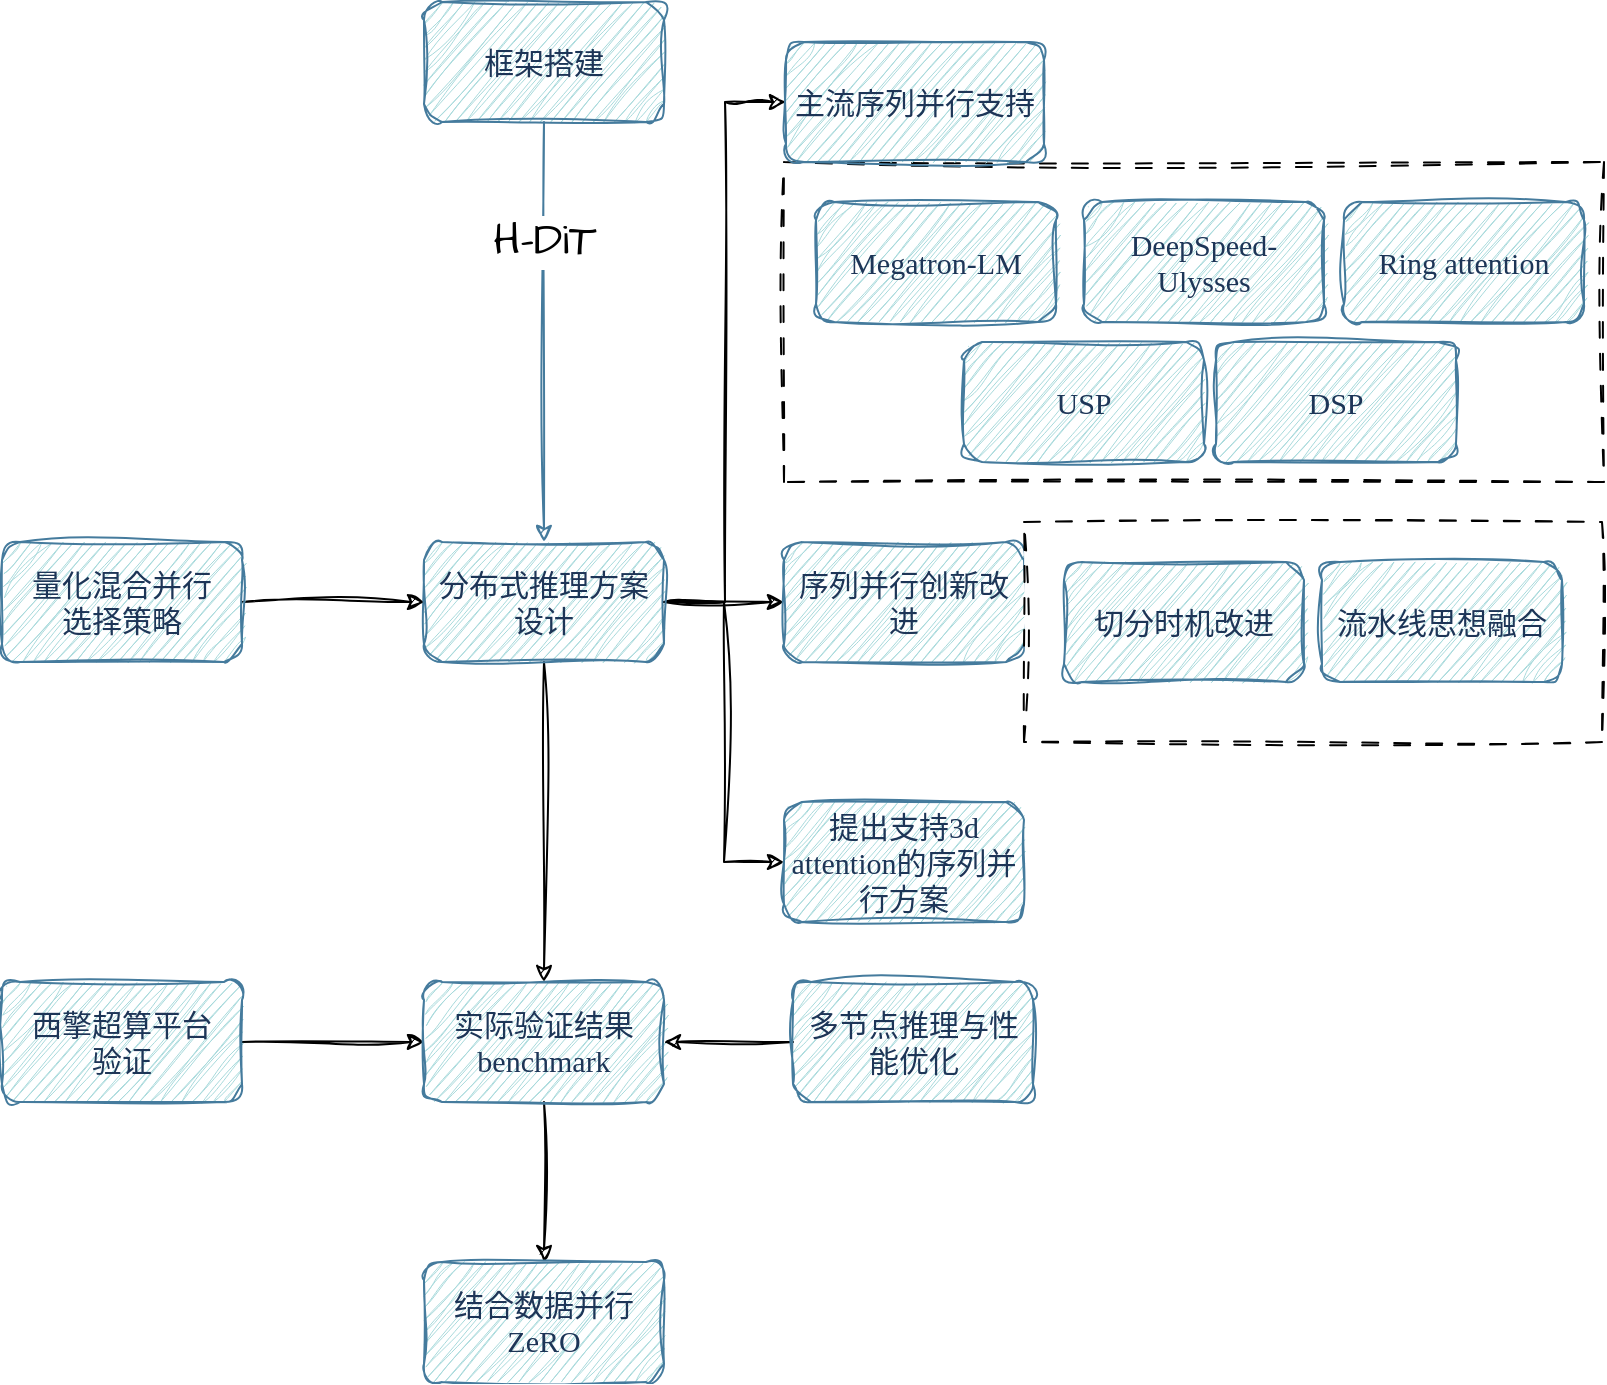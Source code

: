 <mxfile>
    <diagram name="第 1 页" id="avIrZIL3djdWUo3trUTh">
        <mxGraphModel dx="1487" dy="801" grid="1" gridSize="10" guides="1" tooltips="1" connect="1" arrows="1" fold="1" page="1" pageScale="1" pageWidth="827" pageHeight="1169" math="0" shadow="0">
            <root>
                <mxCell id="0"/>
                <mxCell id="1" parent="0"/>
                <mxCell id="YjdWproPRwVd0udE6Smj-3" value="" style="edgeStyle=orthogonalEdgeStyle;rounded=0;orthogonalLoop=1;jettySize=auto;html=1;labelBackgroundColor=none;strokeColor=#457B9D;fontColor=default;sketch=1;curveFitting=1;jiggle=2;fontFamily=Comic Sans MS;fontSize=15;" parent="1" source="YjdWproPRwVd0udE6Smj-1" target="YjdWproPRwVd0udE6Smj-2" edge="1">
                    <mxGeometry relative="1" as="geometry"/>
                </mxCell>
                <mxCell id="YjdWproPRwVd0udE6Smj-39" value="&lt;font style=&quot;font-size: 22px;&quot;&gt;H-DiT&lt;/font&gt;" style="edgeLabel;html=1;align=center;verticalAlign=middle;resizable=0;points=[];sketch=1;hachureGap=4;jiggle=2;curveFitting=1;fontFamily=Architects Daughter;fontSource=https%3A%2F%2Ffonts.googleapis.com%2Fcss%3Ffamily%3DArchitects%2BDaughter;fontSize=15;" parent="YjdWproPRwVd0udE6Smj-3" vertex="1" connectable="0">
                    <mxGeometry x="-0.431" relative="1" as="geometry">
                        <mxPoint as="offset"/>
                    </mxGeometry>
                </mxCell>
                <mxCell id="YjdWproPRwVd0udE6Smj-1" value="&lt;span style=&quot;font-size: 15px;&quot;&gt;框架搭建&lt;/span&gt;" style="rounded=1;whiteSpace=wrap;html=1;labelBackgroundColor=none;fillColor=#A8DADC;strokeColor=#457B9D;fontColor=#1D3557;sketch=1;curveFitting=1;jiggle=2;fontFamily=Comic Sans MS;fontSize=15;" parent="1" vertex="1">
                    <mxGeometry x="461" y="170" width="120" height="60" as="geometry"/>
                </mxCell>
                <mxCell id="YjdWproPRwVd0udE6Smj-20" style="edgeStyle=orthogonalEdgeStyle;rounded=0;sketch=1;hachureGap=4;jiggle=2;curveFitting=1;orthogonalLoop=1;jettySize=auto;html=1;entryX=0;entryY=0.5;entryDx=0;entryDy=0;fontFamily=Comic Sans MS;fontSize=15;" parent="1" source="YjdWproPRwVd0udE6Smj-2" target="YjdWproPRwVd0udE6Smj-10" edge="1">
                    <mxGeometry relative="1" as="geometry"/>
                </mxCell>
                <mxCell id="YjdWproPRwVd0udE6Smj-21" style="edgeStyle=orthogonalEdgeStyle;rounded=0;sketch=1;hachureGap=4;jiggle=2;curveFitting=1;orthogonalLoop=1;jettySize=auto;html=1;entryX=0;entryY=0.5;entryDx=0;entryDy=0;fontFamily=Comic Sans MS;fontSize=15;" parent="1" source="YjdWproPRwVd0udE6Smj-2" target="YjdWproPRwVd0udE6Smj-12" edge="1">
                    <mxGeometry relative="1" as="geometry"/>
                </mxCell>
                <mxCell id="YjdWproPRwVd0udE6Smj-22" style="edgeStyle=orthogonalEdgeStyle;rounded=0;sketch=1;hachureGap=4;jiggle=2;curveFitting=1;orthogonalLoop=1;jettySize=auto;html=1;entryX=0;entryY=0.5;entryDx=0;entryDy=0;fontFamily=Comic Sans MS;fontSize=15;" parent="1" source="YjdWproPRwVd0udE6Smj-2" target="YjdWproPRwVd0udE6Smj-13" edge="1">
                    <mxGeometry relative="1" as="geometry"/>
                </mxCell>
                <mxCell id="3" style="edgeStyle=none;sketch=1;hachureGap=4;jiggle=2;curveFitting=1;html=1;entryX=0.5;entryY=0;entryDx=0;entryDy=0;fontFamily=Architects Daughter;fontSource=https%3A%2F%2Ffonts.googleapis.com%2Fcss%3Ffamily%3DArchitects%2BDaughter;fontSize=16;" edge="1" parent="1" source="YjdWproPRwVd0udE6Smj-2" target="YjdWproPRwVd0udE6Smj-8">
                    <mxGeometry relative="1" as="geometry"/>
                </mxCell>
                <mxCell id="YjdWproPRwVd0udE6Smj-2" value="&lt;span style=&quot;font-size: 15px;&quot;&gt;分布式推理方案设计&lt;/span&gt;" style="whiteSpace=wrap;html=1;rounded=1;labelBackgroundColor=none;fillColor=#A8DADC;strokeColor=#457B9D;fontColor=#1D3557;sketch=1;curveFitting=1;jiggle=2;fontFamily=Comic Sans MS;fontSize=15;" parent="1" vertex="1">
                    <mxGeometry x="461" y="440" width="120" height="60" as="geometry"/>
                </mxCell>
                <mxCell id="YjdWproPRwVd0udE6Smj-31" value="" style="edgeStyle=orthogonalEdgeStyle;rounded=0;sketch=1;hachureGap=4;jiggle=2;curveFitting=1;orthogonalLoop=1;jettySize=auto;html=1;fontFamily=Comic Sans MS;startArrow=classic;startFill=1;endArrow=none;endFill=0;fontSize=15;" parent="1" source="YjdWproPRwVd0udE6Smj-8" target="YjdWproPRwVd0udE6Smj-30" edge="1">
                    <mxGeometry relative="1" as="geometry"/>
                </mxCell>
                <mxCell id="6" value="" style="edgeStyle=none;sketch=1;hachureGap=4;jiggle=2;curveFitting=1;html=1;fontFamily=Architects Daughter;fontSource=https%3A%2F%2Ffonts.googleapis.com%2Fcss%3Ffamily%3DArchitects%2BDaughter;fontSize=16;" edge="1" parent="1" source="YjdWproPRwVd0udE6Smj-8" target="5">
                    <mxGeometry relative="1" as="geometry"/>
                </mxCell>
                <mxCell id="YjdWproPRwVd0udE6Smj-8" value="&lt;span style=&quot;font-size: 15px;&quot;&gt;实际验证结果&lt;br&gt;benchmark&lt;br&gt;&lt;/span&gt;" style="whiteSpace=wrap;html=1;rounded=1;labelBackgroundColor=none;fillColor=#A8DADC;strokeColor=#457B9D;fontColor=#1D3557;sketch=1;curveFitting=1;jiggle=2;fontFamily=Comic Sans MS;fontSize=15;" parent="1" vertex="1">
                    <mxGeometry x="461" y="660" width="120" height="60" as="geometry"/>
                </mxCell>
                <mxCell id="YjdWproPRwVd0udE6Smj-12" value="序列并行创新改进" style="whiteSpace=wrap;html=1;rounded=1;labelBackgroundColor=none;fillColor=#A8DADC;strokeColor=#457B9D;fontColor=#1D3557;sketch=1;curveFitting=1;jiggle=2;fontFamily=Comic Sans MS;fontSize=15;" parent="1" vertex="1">
                    <mxGeometry x="641" y="440" width="120" height="60" as="geometry"/>
                </mxCell>
                <mxCell id="YjdWproPRwVd0udE6Smj-13" value="提出支持3d attention的序列并行方案" style="whiteSpace=wrap;html=1;rounded=1;labelBackgroundColor=none;fillColor=#A8DADC;strokeColor=#457B9D;fontColor=#1D3557;sketch=1;curveFitting=1;jiggle=2;fontFamily=Comic Sans MS;fontSize=15;" parent="1" vertex="1">
                    <mxGeometry x="641" y="570" width="120" height="60" as="geometry"/>
                </mxCell>
                <mxCell id="YjdWproPRwVd0udE6Smj-23" value="" style="rounded=0;whiteSpace=wrap;html=1;sketch=1;hachureGap=4;jiggle=2;curveFitting=1;fontFamily=Comic Sans MS;dashed=1;dashPattern=8 8;fontSize=15;" parent="1" vertex="1">
                    <mxGeometry x="761" y="430" width="289" height="110" as="geometry"/>
                </mxCell>
                <mxCell id="YjdWproPRwVd0udE6Smj-24" value="流水线思想融合" style="whiteSpace=wrap;html=1;rounded=1;labelBackgroundColor=none;fillColor=#A8DADC;strokeColor=#457B9D;fontColor=#1D3557;sketch=1;curveFitting=1;jiggle=2;fontFamily=Comic Sans MS;fontSize=15;" parent="1" vertex="1">
                    <mxGeometry x="910" y="450" width="120" height="60" as="geometry"/>
                </mxCell>
                <mxCell id="YjdWproPRwVd0udE6Smj-25" value="切分时机改进" style="whiteSpace=wrap;html=1;rounded=1;labelBackgroundColor=none;fillColor=#A8DADC;strokeColor=#457B9D;fontColor=#1D3557;sketch=1;curveFitting=1;jiggle=2;fontFamily=Comic Sans MS;fontSize=15;" parent="1" vertex="1">
                    <mxGeometry x="781" y="450" width="120" height="60" as="geometry"/>
                </mxCell>
                <mxCell id="YjdWproPRwVd0udE6Smj-30" value="&lt;span style=&quot;font-size: 15px;&quot;&gt;西擎超算平台&lt;br&gt;验证&lt;br&gt;&lt;/span&gt;" style="whiteSpace=wrap;html=1;rounded=1;labelBackgroundColor=none;fillColor=#A8DADC;strokeColor=#457B9D;fontColor=#1D3557;sketch=1;curveFitting=1;jiggle=2;fontFamily=Comic Sans MS;fontSize=15;" parent="1" vertex="1">
                    <mxGeometry x="250" y="660" width="120" height="60" as="geometry"/>
                </mxCell>
                <mxCell id="YjdWproPRwVd0udE6Smj-36" value="" style="edgeStyle=orthogonalEdgeStyle;rounded=0;sketch=1;hachureGap=4;jiggle=2;curveFitting=1;orthogonalLoop=1;jettySize=auto;html=1;fontFamily=Architects Daughter;fontSource=https%3A%2F%2Ffonts.googleapis.com%2Fcss%3Ffamily%3DArchitects%2BDaughter;fontSize=15;" parent="1" source="YjdWproPRwVd0udE6Smj-34" target="YjdWproPRwVd0udE6Smj-2" edge="1">
                    <mxGeometry relative="1" as="geometry"/>
                </mxCell>
                <mxCell id="YjdWproPRwVd0udE6Smj-34" value="&lt;span style=&quot;font-size: 15px;&quot;&gt;量化混合并行&lt;br&gt;选择策略&lt;/span&gt;" style="whiteSpace=wrap;html=1;rounded=1;labelBackgroundColor=none;fillColor=#A8DADC;strokeColor=#457B9D;fontColor=#1D3557;sketch=1;curveFitting=1;jiggle=2;fontFamily=Comic Sans MS;fontSize=15;" parent="1" vertex="1">
                    <mxGeometry x="250" y="440" width="120" height="60" as="geometry"/>
                </mxCell>
                <mxCell id="4" style="edgeStyle=none;sketch=1;hachureGap=4;jiggle=2;curveFitting=1;html=1;entryX=1;entryY=0.5;entryDx=0;entryDy=0;fontFamily=Architects Daughter;fontSource=https%3A%2F%2Ffonts.googleapis.com%2Fcss%3Ffamily%3DArchitects%2BDaughter;fontSize=16;" edge="1" parent="1" source="2" target="YjdWproPRwVd0udE6Smj-8">
                    <mxGeometry relative="1" as="geometry"/>
                </mxCell>
                <mxCell id="2" value="&lt;span style=&quot;font-size: 15px;&quot;&gt;多节点推理与性能优化&lt;/span&gt;" style="whiteSpace=wrap;html=1;rounded=1;labelBackgroundColor=none;fillColor=#A8DADC;strokeColor=#457B9D;fontColor=#1D3557;sketch=1;curveFitting=1;jiggle=2;fontFamily=Comic Sans MS;fontSize=15;" vertex="1" parent="1">
                    <mxGeometry x="645.5" y="660" width="120" height="60" as="geometry"/>
                </mxCell>
                <mxCell id="5" value="&lt;span style=&quot;font-size: 15px;&quot;&gt;结合数据并行&lt;br&gt;ZeRO&lt;br&gt;&lt;/span&gt;" style="whiteSpace=wrap;html=1;rounded=1;labelBackgroundColor=none;fillColor=#A8DADC;strokeColor=#457B9D;fontColor=#1D3557;sketch=1;curveFitting=1;jiggle=2;fontFamily=Comic Sans MS;fontSize=15;hachureGap=4;fontSource=https%3A%2F%2Ffonts.googleapis.com%2Fcss%3Ffamily%3DArchitects%2BDaughter;" vertex="1" parent="1">
                    <mxGeometry x="461" y="800" width="120" height="60" as="geometry"/>
                </mxCell>
                <mxCell id="7" value="" style="group" vertex="1" connectable="0" parent="1">
                    <mxGeometry x="641" y="190" width="410" height="220" as="geometry"/>
                </mxCell>
                <mxCell id="YjdWproPRwVd0udE6Smj-19" value="" style="rounded=0;whiteSpace=wrap;html=1;sketch=1;hachureGap=4;jiggle=2;curveFitting=1;fontFamily=Comic Sans MS;dashed=1;dashPattern=8 8;fontSize=15;" parent="7" vertex="1">
                    <mxGeometry y="60" width="410" height="160" as="geometry"/>
                </mxCell>
                <mxCell id="YjdWproPRwVd0udE6Smj-10" value="主流序列并行支持" style="whiteSpace=wrap;html=1;rounded=1;labelBackgroundColor=none;fillColor=#A8DADC;strokeColor=#457B9D;fontColor=#1D3557;sketch=1;curveFitting=1;jiggle=2;fontFamily=Comic Sans MS;fontSize=15;" parent="7" vertex="1">
                    <mxGeometry x="1" width="129" height="60" as="geometry"/>
                </mxCell>
                <mxCell id="YjdWproPRwVd0udE6Smj-14" value="DeepSpeed-Ulysses" style="whiteSpace=wrap;html=1;rounded=1;labelBackgroundColor=none;fillColor=#A8DADC;strokeColor=#457B9D;fontColor=#1D3557;sketch=1;curveFitting=1;jiggle=2;fontFamily=Comic Sans MS;fontSize=15;" parent="7" vertex="1">
                    <mxGeometry x="150" y="80" width="120" height="60" as="geometry"/>
                </mxCell>
                <mxCell id="YjdWproPRwVd0udE6Smj-15" value="Megatron-LM" style="whiteSpace=wrap;html=1;rounded=1;labelBackgroundColor=none;fillColor=#A8DADC;strokeColor=#457B9D;fontColor=#1D3557;sketch=1;curveFitting=1;jiggle=2;fontFamily=Comic Sans MS;fontSize=15;" parent="7" vertex="1">
                    <mxGeometry x="16" y="80" width="120" height="60" as="geometry"/>
                </mxCell>
                <mxCell id="YjdWproPRwVd0udE6Smj-16" value="Ring attention" style="whiteSpace=wrap;html=1;rounded=1;labelBackgroundColor=none;fillColor=#A8DADC;strokeColor=#457B9D;fontColor=#1D3557;sketch=1;curveFitting=1;jiggle=2;fontFamily=Comic Sans MS;fontSize=15;" parent="7" vertex="1">
                    <mxGeometry x="280" y="80" width="120" height="60" as="geometry"/>
                </mxCell>
                <mxCell id="YjdWproPRwVd0udE6Smj-17" value="USP" style="whiteSpace=wrap;html=1;rounded=1;labelBackgroundColor=none;fillColor=#A8DADC;strokeColor=#457B9D;fontColor=#1D3557;sketch=1;curveFitting=1;jiggle=2;fontFamily=Comic Sans MS;fontSize=15;" parent="7" vertex="1">
                    <mxGeometry x="90" y="150" width="120" height="60" as="geometry"/>
                </mxCell>
                <mxCell id="YjdWproPRwVd0udE6Smj-18" value="DSP" style="whiteSpace=wrap;html=1;rounded=1;labelBackgroundColor=none;fillColor=#A8DADC;strokeColor=#457B9D;fontColor=#1D3557;sketch=1;curveFitting=1;jiggle=2;fontFamily=Comic Sans MS;fontSize=15;" parent="7" vertex="1">
                    <mxGeometry x="216" y="150" width="120" height="60" as="geometry"/>
                </mxCell>
            </root>
        </mxGraphModel>
    </diagram>
</mxfile>